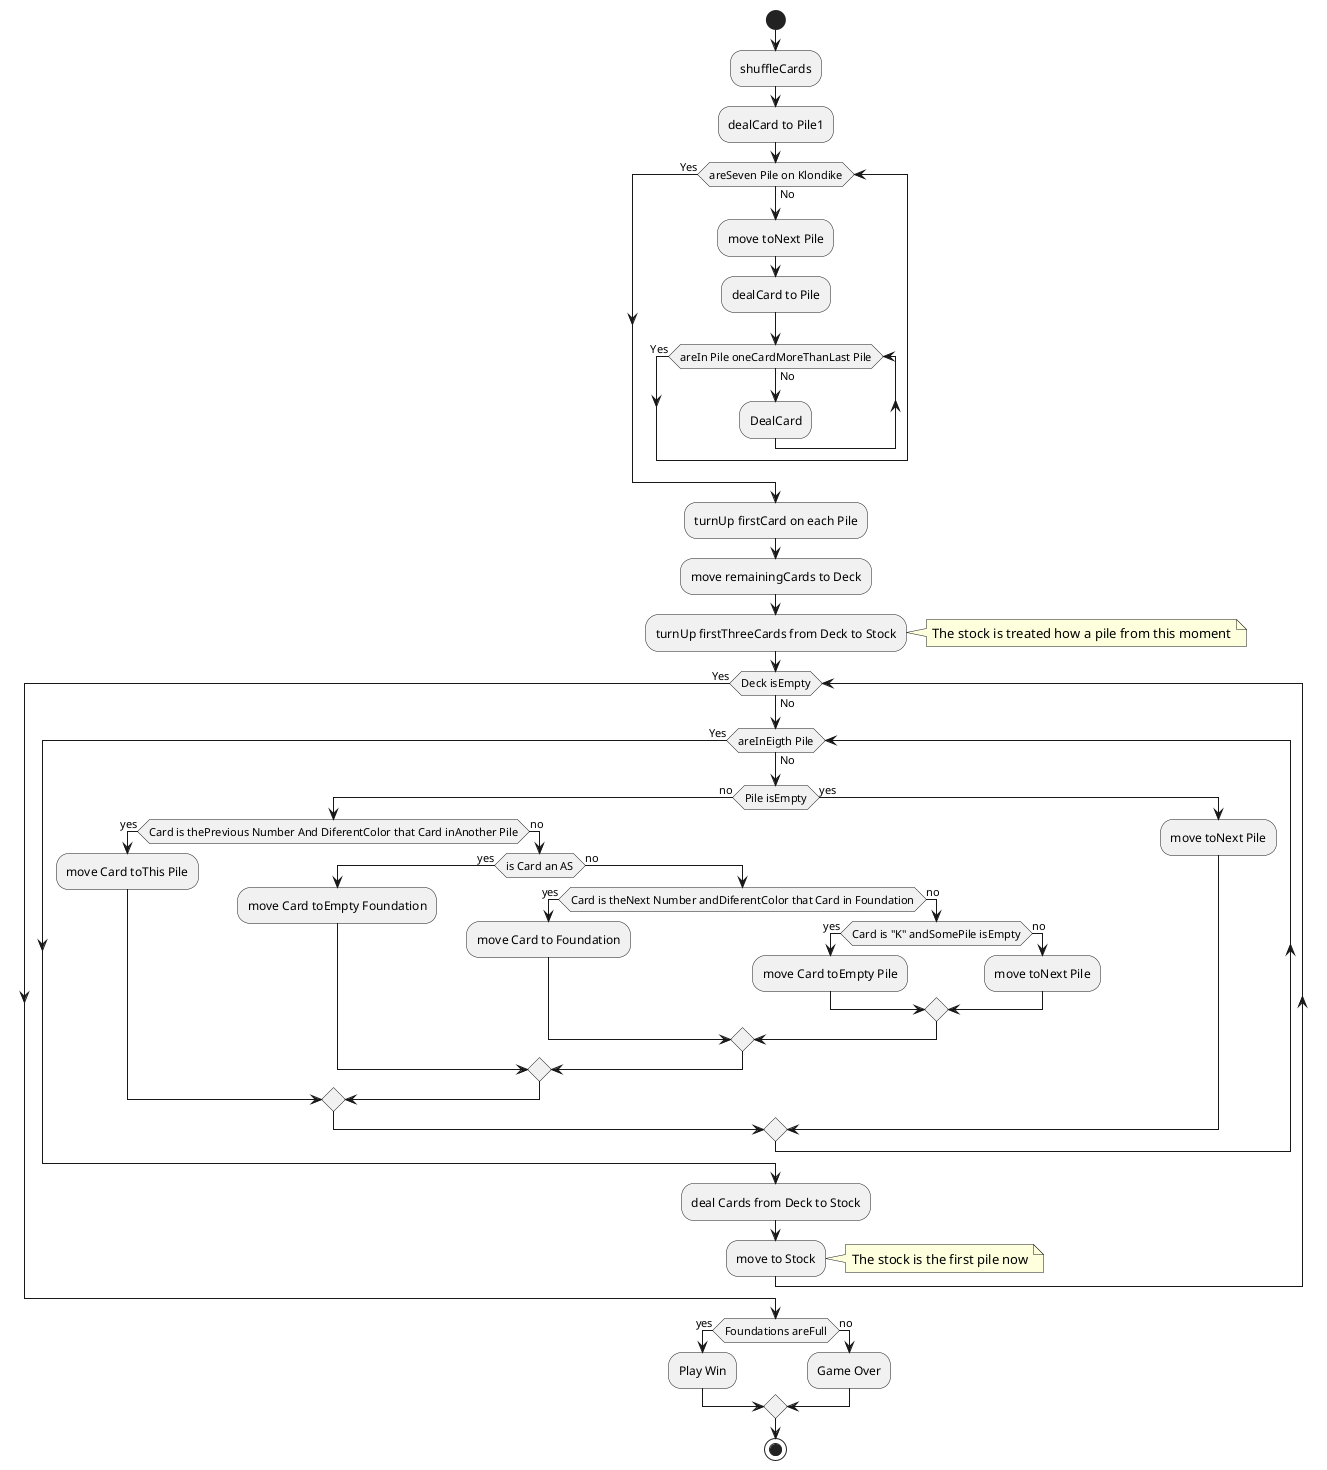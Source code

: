 @startuml Actividades
start
:shuffleCards;
:dealCard to Pile1;

while (areSeven Pile on Klondike)  is (No)
  :move toNext Pile;
  :dealCard to Pile;
  while (areIn Pile oneCardMoreThanLast Pile)  is (No)
    :DealCard;
  endwhile (Yes)
endwhile (Yes)

:turnUp firstCard on each Pile;
:move remainingCards to Deck;
:turnUp firstThreeCards from Deck to Stock; 
note right: The stock is treated how a pile from this moment

while (Deck isEmpty) is (No)
  while (areInEigth Pile) is (No)
    if (Pile isEmpty) then (no)
      if (Card is thePrevious Number And DiferentColor that Card inAnother Pile) then (yes)
        :move Card toThis Pile;
      else (no)
        if (is Card an AS) then (yes)
          :move Card toEmpty Foundation;
        else (no)
          if (Card is theNext Number andDiferentColor that Card in Foundation) then (yes)
            :move Card to Foundation;
          else (no)
            if (Card is "K" andSomePile isEmpty) then (yes) 
              :move Card toEmpty Pile;
            else (no)
              :move toNext Pile;
             endif
           endif
         endif
      endif
    else (yes)
      :move toNext Pile;
    endif
  endwhile (Yes)
  :deal Cards from Deck to Stock; 
  :move to Stock; 
  note right: The stock is the first pile now
endwhile (Yes)
if (Foundations areFull) then (yes)
  :Play Win;
else (no)
  :Game Over;
endif

stop

@enduml